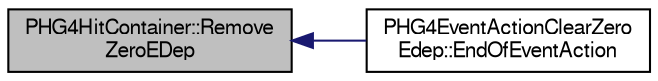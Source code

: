 digraph "PHG4HitContainer::RemoveZeroEDep"
{
  bgcolor="transparent";
  edge [fontname="FreeSans",fontsize="10",labelfontname="FreeSans",labelfontsize="10"];
  node [fontname="FreeSans",fontsize="10",shape=record];
  rankdir="LR";
  Node1 [label="PHG4HitContainer::Remove\lZeroEDep",height=0.2,width=0.4,color="black", fillcolor="grey75", style="filled" fontcolor="black"];
  Node1 -> Node2 [dir="back",color="midnightblue",fontsize="10",style="solid",fontname="FreeSans"];
  Node2 [label="PHG4EventActionClearZero\lEdep::EndOfEventAction",height=0.2,width=0.4,color="black",URL="$db/d55/classPHG4EventActionClearZeroEdep.html#a5a93f0ad413478a8cfe56992663d7b74"];
}

